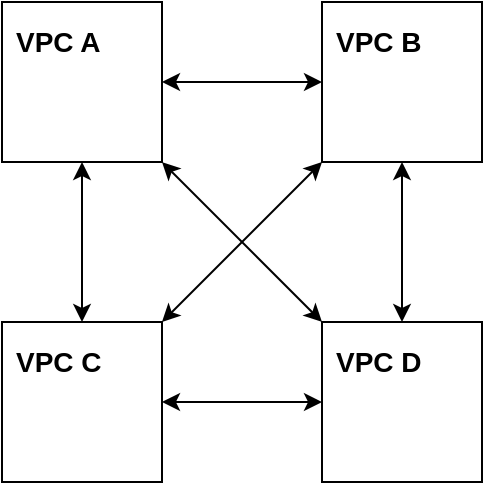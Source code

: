 <mxfile version="24.7.17">
  <diagram name="Page-1" id="AYU10W_wuZIJJQxBKckb">
    <mxGraphModel dx="1847" dy="1375" grid="1" gridSize="10" guides="1" tooltips="1" connect="1" arrows="1" fold="1" page="1" pageScale="1" pageWidth="1000" pageHeight="1000" math="0" shadow="0">
      <root>
        <mxCell id="0" />
        <mxCell id="1" parent="0" />
        <mxCell id="X9ErEhTLX7Dl1D5zabpE-2" value="&lt;b&gt;VPC A&lt;/b&gt;" style="rounded=0;whiteSpace=wrap;html=1;fontSize=14;verticalAlign=top;align=left;spacing=7.874;" vertex="1" parent="1">
          <mxGeometry x="80" y="120" width="80" height="80" as="geometry" />
        </mxCell>
        <mxCell id="X9ErEhTLX7Dl1D5zabpE-6" value="" style="edgeStyle=orthogonalEdgeStyle;rounded=0;orthogonalLoop=1;jettySize=auto;html=1;startArrow=classic;startFill=1;" edge="1" parent="1" source="X9ErEhTLX7Dl1D5zabpE-3" target="X9ErEhTLX7Dl1D5zabpE-2">
          <mxGeometry relative="1" as="geometry">
            <mxPoint x="340" y="180" as="sourcePoint" />
          </mxGeometry>
        </mxCell>
        <mxCell id="X9ErEhTLX7Dl1D5zabpE-3" value="&lt;b&gt;VPC B&lt;/b&gt;" style="rounded=0;whiteSpace=wrap;html=1;fontSize=14;verticalAlign=top;align=left;spacing=7.874;" vertex="1" parent="1">
          <mxGeometry x="240" y="120" width="80" height="80" as="geometry" />
        </mxCell>
        <mxCell id="X9ErEhTLX7Dl1D5zabpE-9" value="&lt;b&gt;VPC C&lt;/b&gt;" style="rounded=0;whiteSpace=wrap;html=1;fontSize=14;verticalAlign=top;align=left;spacing=7.874;" vertex="1" parent="1">
          <mxGeometry x="80" y="280" width="80" height="80" as="geometry" />
        </mxCell>
        <mxCell id="X9ErEhTLX7Dl1D5zabpE-10" value="&lt;b&gt;VPC D&lt;/b&gt;" style="rounded=0;whiteSpace=wrap;html=1;fontSize=14;verticalAlign=top;align=left;spacing=7.874;" vertex="1" parent="1">
          <mxGeometry x="240" y="280" width="80" height="80" as="geometry" />
        </mxCell>
        <mxCell id="X9ErEhTLX7Dl1D5zabpE-11" value="" style="edgeStyle=orthogonalEdgeStyle;rounded=0;orthogonalLoop=1;jettySize=auto;html=1;startArrow=classic;startFill=1;entryX=0.5;entryY=0;entryDx=0;entryDy=0;exitX=0.5;exitY=1;exitDx=0;exitDy=0;" edge="1" parent="1" source="X9ErEhTLX7Dl1D5zabpE-2" target="X9ErEhTLX7Dl1D5zabpE-9">
          <mxGeometry relative="1" as="geometry">
            <mxPoint x="250" y="170" as="sourcePoint" />
            <mxPoint x="170" y="170" as="targetPoint" />
          </mxGeometry>
        </mxCell>
        <mxCell id="X9ErEhTLX7Dl1D5zabpE-12" value="" style="edgeStyle=orthogonalEdgeStyle;rounded=0;orthogonalLoop=1;jettySize=auto;html=1;startArrow=classic;startFill=1;entryX=0.5;entryY=0;entryDx=0;entryDy=0;exitX=0.5;exitY=1;exitDx=0;exitDy=0;" edge="1" parent="1" source="X9ErEhTLX7Dl1D5zabpE-3" target="X9ErEhTLX7Dl1D5zabpE-10">
          <mxGeometry relative="1" as="geometry">
            <mxPoint x="130" y="210" as="sourcePoint" />
            <mxPoint x="130" y="290" as="targetPoint" />
          </mxGeometry>
        </mxCell>
        <mxCell id="X9ErEhTLX7Dl1D5zabpE-13" value="" style="edgeStyle=orthogonalEdgeStyle;rounded=0;orthogonalLoop=1;jettySize=auto;html=1;startArrow=classic;startFill=1;entryX=1;entryY=0.5;entryDx=0;entryDy=0;exitX=0;exitY=0.5;exitDx=0;exitDy=0;" edge="1" parent="1" source="X9ErEhTLX7Dl1D5zabpE-10" target="X9ErEhTLX7Dl1D5zabpE-9">
          <mxGeometry relative="1" as="geometry">
            <mxPoint x="250" y="170" as="sourcePoint" />
            <mxPoint x="170" y="170" as="targetPoint" />
          </mxGeometry>
        </mxCell>
        <mxCell id="X9ErEhTLX7Dl1D5zabpE-14" value="" style="rounded=0;orthogonalLoop=1;jettySize=auto;html=1;startArrow=classic;startFill=1;entryX=1;entryY=1;entryDx=0;entryDy=0;exitX=0;exitY=0;exitDx=0;exitDy=0;" edge="1" parent="1" source="X9ErEhTLX7Dl1D5zabpE-10" target="X9ErEhTLX7Dl1D5zabpE-2">
          <mxGeometry relative="1" as="geometry">
            <mxPoint x="250" y="330" as="sourcePoint" />
            <mxPoint x="170" y="330" as="targetPoint" />
          </mxGeometry>
        </mxCell>
        <mxCell id="X9ErEhTLX7Dl1D5zabpE-15" value="" style="rounded=0;orthogonalLoop=1;jettySize=auto;html=1;startArrow=classic;startFill=1;entryX=0;entryY=1;entryDx=0;entryDy=0;exitX=1;exitY=0;exitDx=0;exitDy=0;" edge="1" parent="1" source="X9ErEhTLX7Dl1D5zabpE-9" target="X9ErEhTLX7Dl1D5zabpE-3">
          <mxGeometry relative="1" as="geometry">
            <mxPoint x="250" y="290" as="sourcePoint" />
            <mxPoint x="170" y="210" as="targetPoint" />
          </mxGeometry>
        </mxCell>
      </root>
    </mxGraphModel>
  </diagram>
</mxfile>
